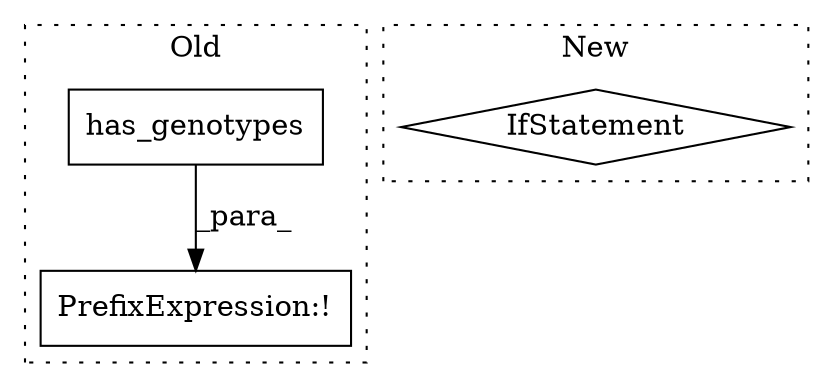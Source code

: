 digraph G {
subgraph cluster0 {
1 [label="has_genotypes" a="32" s="9333,9363" l="14,1" shape="box"];
3 [label="PrefixExpression:!" a="38" s="9314" l="1" shape="box"];
label = "Old";
style="dotted";
}
subgraph cluster1 {
2 [label="IfStatement" a="25" s="10544,10592" l="4,2" shape="diamond"];
label = "New";
style="dotted";
}
1 -> 3 [label="_para_"];
}